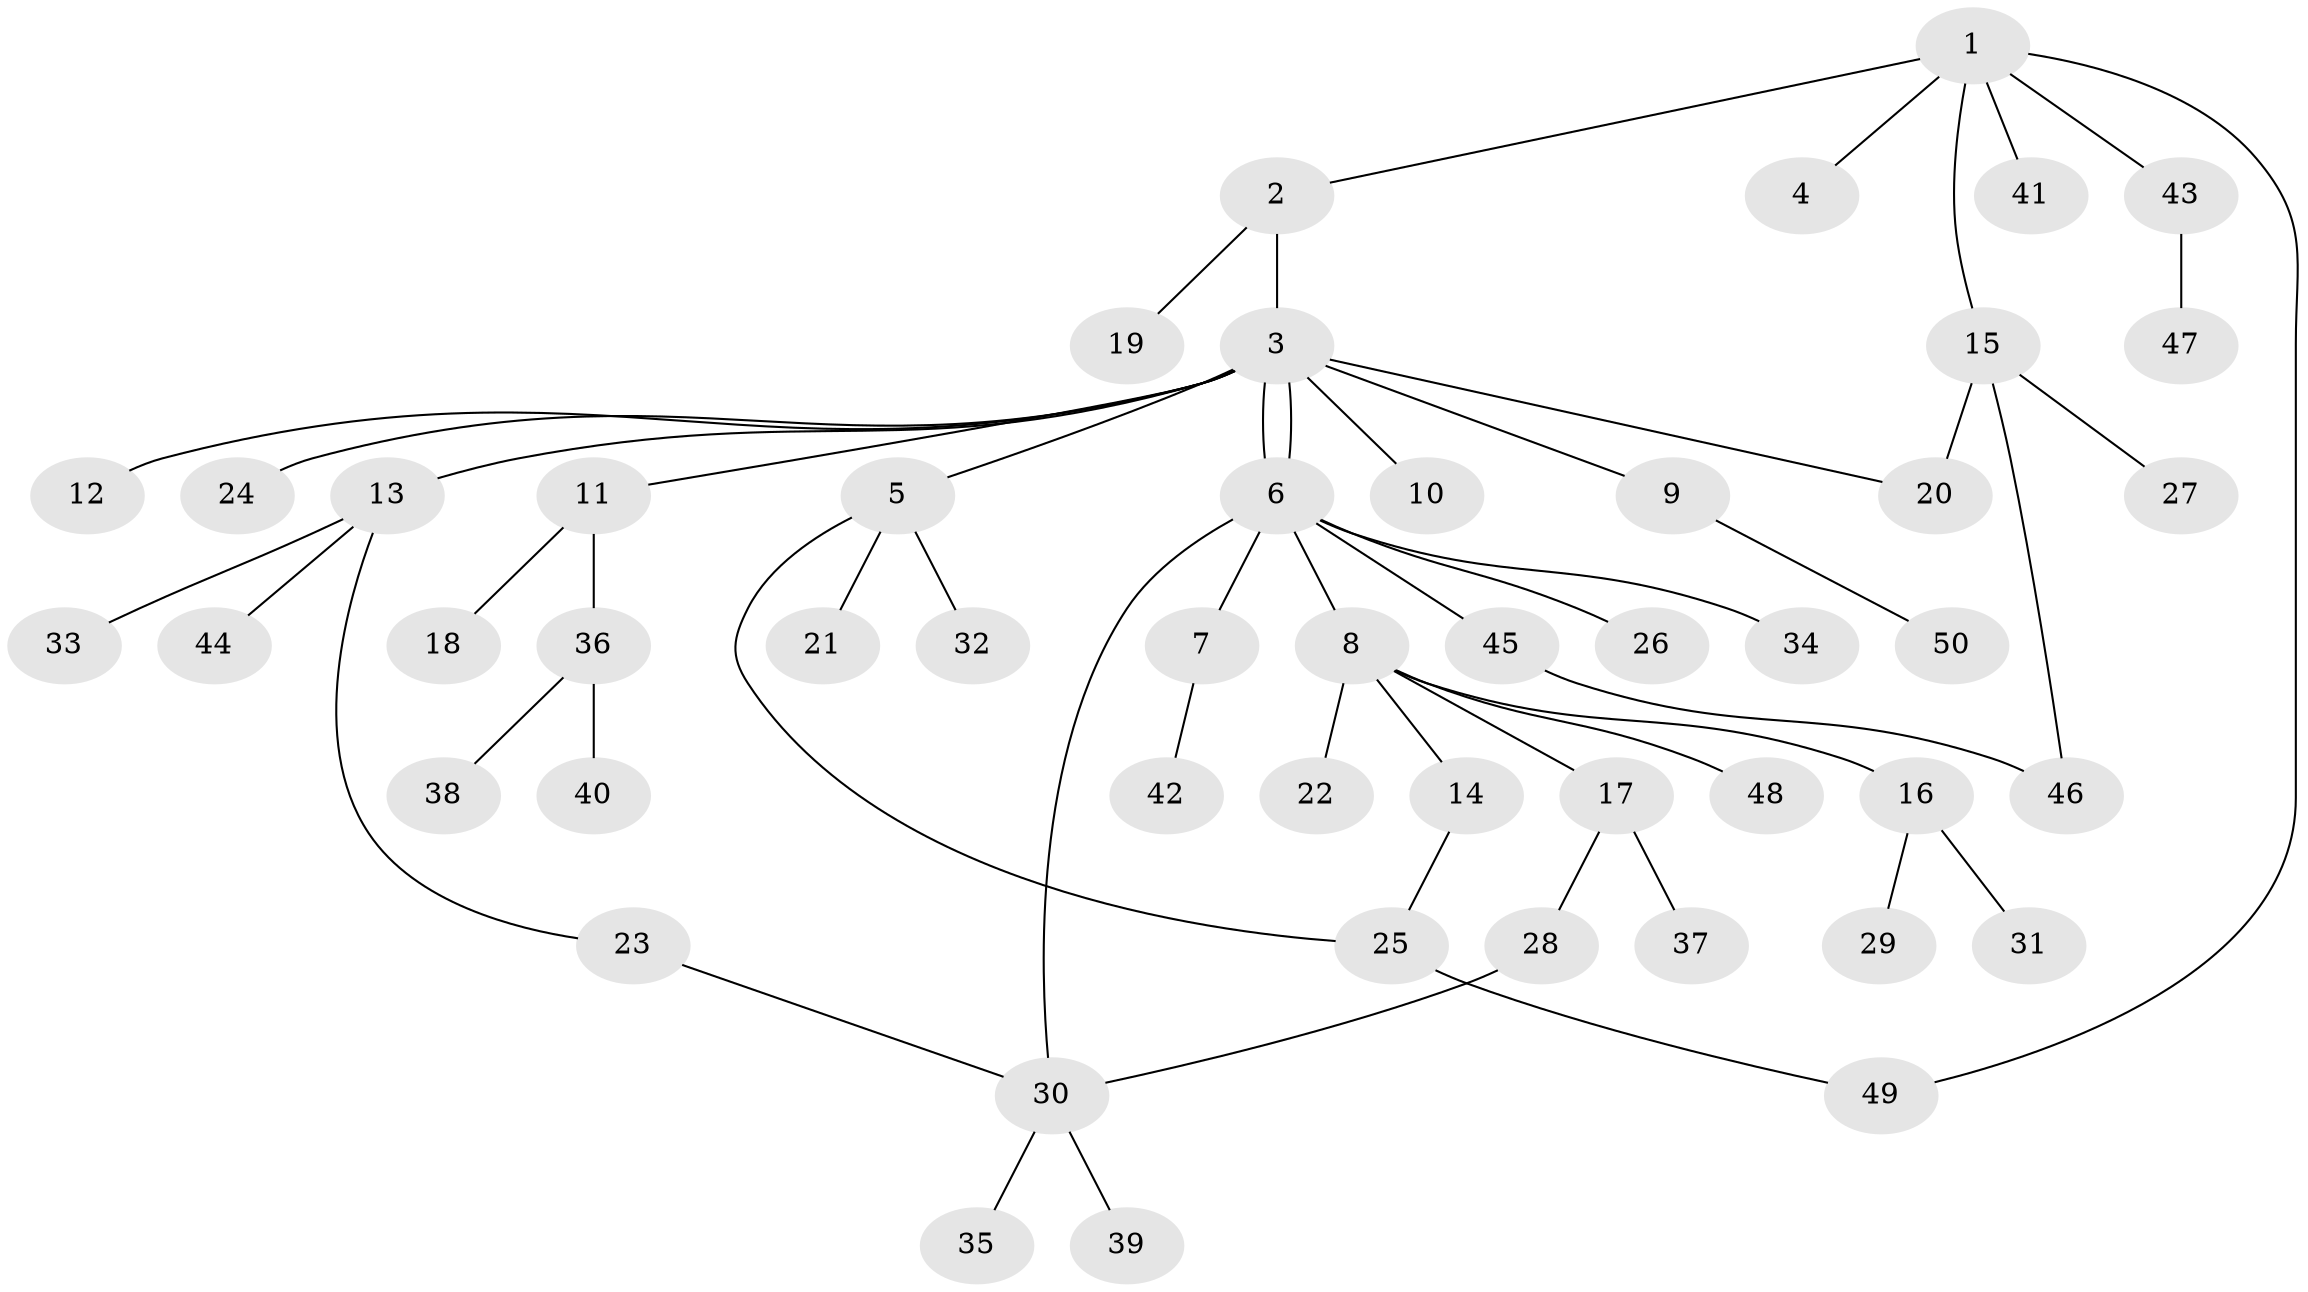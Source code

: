 // coarse degree distribution, {4: 0.1, 2: 0.4, 7: 0.05, 5: 0.05, 1: 0.25, 3: 0.15}
// Generated by graph-tools (version 1.1) at 2025/50/03/04/25 22:50:15]
// undirected, 50 vertices, 56 edges
graph export_dot {
  node [color=gray90,style=filled];
  1;
  2;
  3;
  4;
  5;
  6;
  7;
  8;
  9;
  10;
  11;
  12;
  13;
  14;
  15;
  16;
  17;
  18;
  19;
  20;
  21;
  22;
  23;
  24;
  25;
  26;
  27;
  28;
  29;
  30;
  31;
  32;
  33;
  34;
  35;
  36;
  37;
  38;
  39;
  40;
  41;
  42;
  43;
  44;
  45;
  46;
  47;
  48;
  49;
  50;
  1 -- 2;
  1 -- 4;
  1 -- 15;
  1 -- 41;
  1 -- 43;
  1 -- 49;
  2 -- 3;
  2 -- 19;
  3 -- 5;
  3 -- 6;
  3 -- 6;
  3 -- 9;
  3 -- 10;
  3 -- 11;
  3 -- 12;
  3 -- 13;
  3 -- 20;
  3 -- 24;
  5 -- 21;
  5 -- 25;
  5 -- 32;
  6 -- 7;
  6 -- 8;
  6 -- 26;
  6 -- 30;
  6 -- 34;
  6 -- 45;
  7 -- 42;
  8 -- 14;
  8 -- 16;
  8 -- 17;
  8 -- 22;
  8 -- 48;
  9 -- 50;
  11 -- 18;
  11 -- 36;
  13 -- 23;
  13 -- 33;
  13 -- 44;
  14 -- 25;
  15 -- 20;
  15 -- 27;
  15 -- 46;
  16 -- 29;
  16 -- 31;
  17 -- 28;
  17 -- 37;
  23 -- 30;
  25 -- 49;
  28 -- 30;
  30 -- 35;
  30 -- 39;
  36 -- 38;
  36 -- 40;
  43 -- 47;
  45 -- 46;
}
